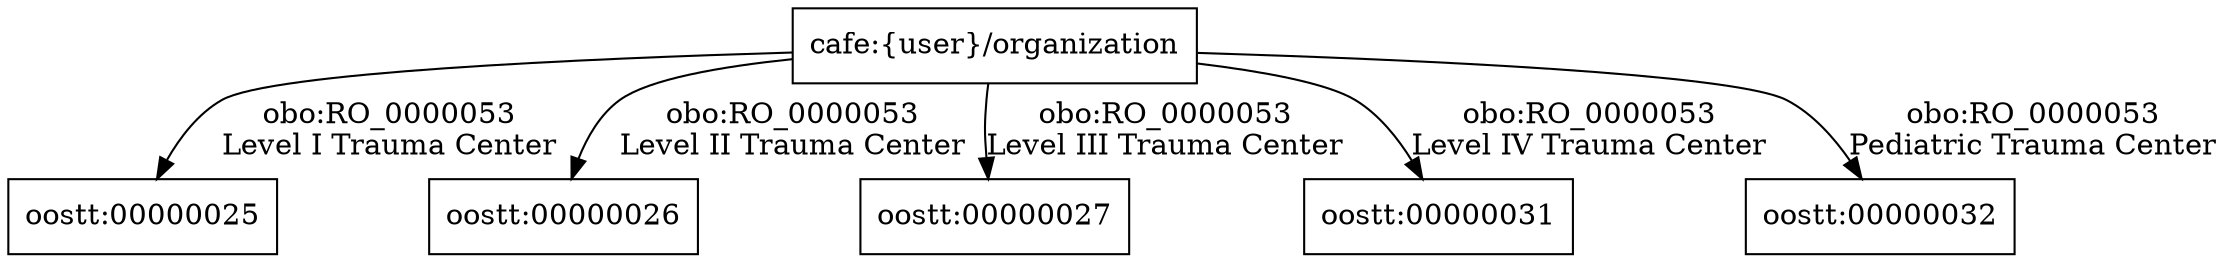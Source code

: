 digraph g { node [shape=rectangle];
graph [splines=true, nodesep=.5, ranksep=0, overlap=false];
"cafe:{user}/organization" -> "oostt:00000025" [label="obo:RO_0000053
Level I Trauma Center"]
"cafe:{user}/organization" -> "oostt:00000026" [label="obo:RO_0000053
Level II Trauma Center"]
"cafe:{user}/organization" -> "oostt:00000027" [label="obo:RO_0000053
Level III Trauma Center"]
"cafe:{user}/organization" -> "oostt:00000031" [label="obo:RO_0000053
Level IV Trauma Center"]
"cafe:{user}/organization" -> "oostt:00000032" [label="obo:RO_0000053
Pediatric Trauma Center"]
}